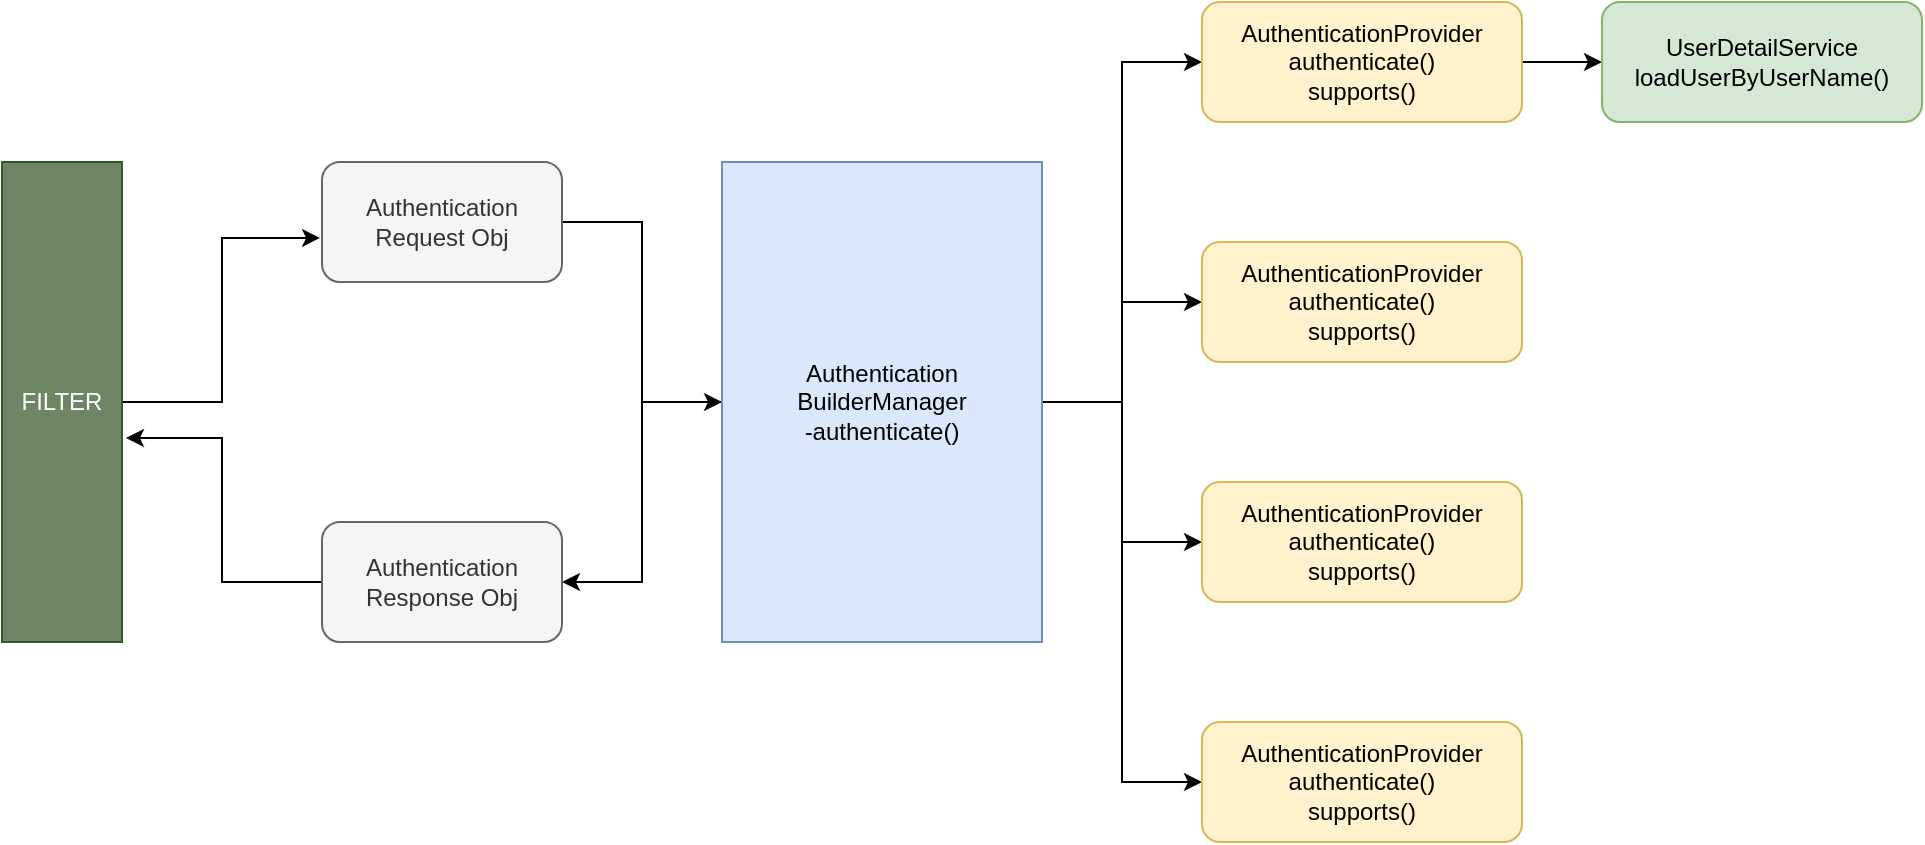 <mxfile version="12.7.4" type="device"><diagram id="Ptgg4sQXUyMZ3CQnNbE7" name="Page-1"><mxGraphModel dx="1636" dy="429" grid="1" gridSize="10" guides="1" tooltips="1" connect="1" arrows="1" fold="1" page="1" pageScale="1" pageWidth="850" pageHeight="1100" math="0" shadow="0"><root><mxCell id="0"/><mxCell id="1" parent="0"/><mxCell id="X0fooSxzh1B7O8J5c73O-13" style="edgeStyle=orthogonalEdgeStyle;rounded=0;orthogonalLoop=1;jettySize=auto;html=1;entryX=0;entryY=0.5;entryDx=0;entryDy=0;" edge="1" parent="1" source="X0fooSxzh1B7O8J5c73O-1" target="X0fooSxzh1B7O8J5c73O-2"><mxGeometry relative="1" as="geometry"/></mxCell><mxCell id="X0fooSxzh1B7O8J5c73O-1" value="Authentication Request Obj" style="rounded=1;whiteSpace=wrap;html=1;fillColor=#f5f5f5;strokeColor=#666666;fontColor=#333333;" vertex="1" parent="1"><mxGeometry x="40" y="120" width="120" height="60" as="geometry"/></mxCell><mxCell id="X0fooSxzh1B7O8J5c73O-16" style="edgeStyle=orthogonalEdgeStyle;rounded=0;orthogonalLoop=1;jettySize=auto;html=1;entryX=0;entryY=0.5;entryDx=0;entryDy=0;" edge="1" parent="1" source="X0fooSxzh1B7O8J5c73O-2" target="X0fooSxzh1B7O8J5c73O-5"><mxGeometry relative="1" as="geometry"/></mxCell><mxCell id="X0fooSxzh1B7O8J5c73O-17" style="edgeStyle=orthogonalEdgeStyle;rounded=0;orthogonalLoop=1;jettySize=auto;html=1;entryX=0;entryY=0.5;entryDx=0;entryDy=0;" edge="1" parent="1" source="X0fooSxzh1B7O8J5c73O-2" target="X0fooSxzh1B7O8J5c73O-6"><mxGeometry relative="1" as="geometry"/></mxCell><mxCell id="X0fooSxzh1B7O8J5c73O-18" style="edgeStyle=orthogonalEdgeStyle;rounded=0;orthogonalLoop=1;jettySize=auto;html=1;entryX=0;entryY=0.5;entryDx=0;entryDy=0;" edge="1" parent="1" source="X0fooSxzh1B7O8J5c73O-2" target="X0fooSxzh1B7O8J5c73O-3"><mxGeometry relative="1" as="geometry"/></mxCell><mxCell id="X0fooSxzh1B7O8J5c73O-19" style="edgeStyle=orthogonalEdgeStyle;rounded=0;orthogonalLoop=1;jettySize=auto;html=1;entryX=0;entryY=0.5;entryDx=0;entryDy=0;" edge="1" parent="1" source="X0fooSxzh1B7O8J5c73O-2" target="X0fooSxzh1B7O8J5c73O-4"><mxGeometry relative="1" as="geometry"/></mxCell><mxCell id="X0fooSxzh1B7O8J5c73O-22" style="edgeStyle=orthogonalEdgeStyle;rounded=0;orthogonalLoop=1;jettySize=auto;html=1;entryX=1;entryY=0.5;entryDx=0;entryDy=0;" edge="1" parent="1" source="X0fooSxzh1B7O8J5c73O-2" target="X0fooSxzh1B7O8J5c73O-9"><mxGeometry relative="1" as="geometry"/></mxCell><mxCell id="X0fooSxzh1B7O8J5c73O-2" value="Authentication&lt;br&gt;BuilderManager&lt;br&gt;-authenticate()" style="rounded=0;whiteSpace=wrap;html=1;fillColor=#dae8fc;strokeColor=#6c8ebf;" vertex="1" parent="1"><mxGeometry x="240" y="120" width="160" height="240" as="geometry"/></mxCell><mxCell id="X0fooSxzh1B7O8J5c73O-20" style="edgeStyle=orthogonalEdgeStyle;rounded=0;orthogonalLoop=1;jettySize=auto;html=1;entryX=0;entryY=0.5;entryDx=0;entryDy=0;" edge="1" parent="1" source="X0fooSxzh1B7O8J5c73O-3" target="X0fooSxzh1B7O8J5c73O-7"><mxGeometry relative="1" as="geometry"/></mxCell><mxCell id="X0fooSxzh1B7O8J5c73O-3" value="AuthenticationProvider&lt;br&gt;authenticate()&lt;br&gt;supports()" style="rounded=1;whiteSpace=wrap;html=1;fillColor=#fff2cc;strokeColor=#d6b656;" vertex="1" parent="1"><mxGeometry x="480" y="40" width="160" height="60" as="geometry"/></mxCell><mxCell id="X0fooSxzh1B7O8J5c73O-4" value="&lt;span style=&quot;white-space: normal&quot;&gt;AuthenticationProvider&lt;/span&gt;&lt;br style=&quot;white-space: normal&quot;&gt;&lt;span style=&quot;white-space: normal&quot;&gt;authenticate()&lt;/span&gt;&lt;br style=&quot;white-space: normal&quot;&gt;&lt;span style=&quot;white-space: normal&quot;&gt;supports()&lt;/span&gt;" style="rounded=1;whiteSpace=wrap;html=1;fillColor=#fff2cc;strokeColor=#d6b656;" vertex="1" parent="1"><mxGeometry x="480" y="160" width="160" height="60" as="geometry"/></mxCell><mxCell id="X0fooSxzh1B7O8J5c73O-5" value="&lt;span style=&quot;white-space: normal&quot;&gt;AuthenticationProvider&lt;/span&gt;&lt;br style=&quot;white-space: normal&quot;&gt;&lt;span style=&quot;white-space: normal&quot;&gt;authenticate()&lt;/span&gt;&lt;br style=&quot;white-space: normal&quot;&gt;&lt;span style=&quot;white-space: normal&quot;&gt;supports()&lt;/span&gt;" style="rounded=1;whiteSpace=wrap;html=1;fillColor=#fff2cc;strokeColor=#d6b656;" vertex="1" parent="1"><mxGeometry x="480" y="280" width="160" height="60" as="geometry"/></mxCell><mxCell id="X0fooSxzh1B7O8J5c73O-6" value="&lt;span style=&quot;white-space: normal&quot;&gt;AuthenticationProvider&lt;/span&gt;&lt;br style=&quot;white-space: normal&quot;&gt;&lt;span style=&quot;white-space: normal&quot;&gt;authenticate()&lt;/span&gt;&lt;br style=&quot;white-space: normal&quot;&gt;&lt;span style=&quot;white-space: normal&quot;&gt;supports()&lt;/span&gt;" style="rounded=1;whiteSpace=wrap;html=1;fillColor=#fff2cc;strokeColor=#d6b656;" vertex="1" parent="1"><mxGeometry x="480" y="400" width="160" height="60" as="geometry"/></mxCell><mxCell id="X0fooSxzh1B7O8J5c73O-7" value="UserDetailService&lt;br&gt;loadUserByUserName()" style="rounded=1;whiteSpace=wrap;html=1;fillColor=#d5e8d4;strokeColor=#82b366;" vertex="1" parent="1"><mxGeometry x="680" y="40" width="160" height="60" as="geometry"/></mxCell><mxCell id="X0fooSxzh1B7O8J5c73O-21" style="edgeStyle=orthogonalEdgeStyle;rounded=0;orthogonalLoop=1;jettySize=auto;html=1;entryX=0.575;entryY=-0.033;entryDx=0;entryDy=0;entryPerimeter=0;" edge="1" parent="1" source="X0fooSxzh1B7O8J5c73O-9" target="X0fooSxzh1B7O8J5c73O-11"><mxGeometry relative="1" as="geometry"/></mxCell><mxCell id="X0fooSxzh1B7O8J5c73O-9" value="Authentication Response Obj" style="rounded=1;whiteSpace=wrap;html=1;fillColor=#f5f5f5;strokeColor=#666666;fontColor=#333333;" vertex="1" parent="1"><mxGeometry x="40" y="300" width="120" height="60" as="geometry"/></mxCell><mxCell id="X0fooSxzh1B7O8J5c73O-12" style="edgeStyle=orthogonalEdgeStyle;rounded=0;orthogonalLoop=1;jettySize=auto;html=1;entryX=-0.008;entryY=0.633;entryDx=0;entryDy=0;entryPerimeter=0;" edge="1" parent="1" source="X0fooSxzh1B7O8J5c73O-11" target="X0fooSxzh1B7O8J5c73O-1"><mxGeometry relative="1" as="geometry"/></mxCell><mxCell id="X0fooSxzh1B7O8J5c73O-11" value="FILTER" style="rounded=0;whiteSpace=wrap;html=1;direction=south;fillColor=#6d8764;strokeColor=#3A5431;fontColor=#ffffff;" vertex="1" parent="1"><mxGeometry x="-120" y="120" width="60" height="240" as="geometry"/></mxCell></root></mxGraphModel></diagram></mxfile>